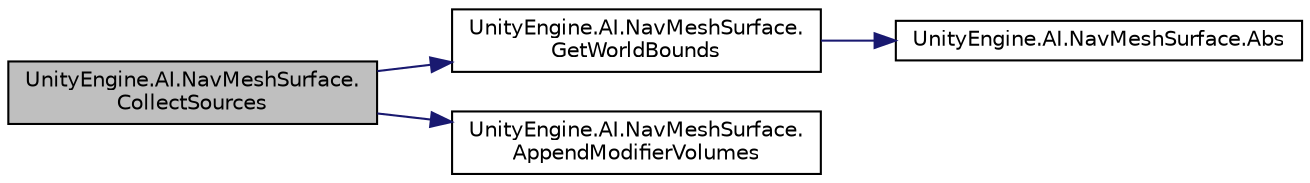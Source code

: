 digraph "UnityEngine.AI.NavMeshSurface.CollectSources"
{
 // LATEX_PDF_SIZE
  edge [fontname="Helvetica",fontsize="10",labelfontname="Helvetica",labelfontsize="10"];
  node [fontname="Helvetica",fontsize="10",shape=record];
  rankdir="LR";
  Node15 [label="UnityEngine.AI.NavMeshSurface.\lCollectSources",height=0.2,width=0.4,color="black", fillcolor="grey75", style="filled", fontcolor="black",tooltip=" "];
  Node15 -> Node16 [color="midnightblue",fontsize="10",style="solid",fontname="Helvetica"];
  Node16 [label="UnityEngine.AI.NavMeshSurface.\lGetWorldBounds",height=0.2,width=0.4,color="black", fillcolor="white", style="filled",URL="$class_unity_engine_1_1_a_i_1_1_nav_mesh_surface.html#a150ec663d0fe35cb17dde4cae86bfc8c",tooltip=" "];
  Node16 -> Node17 [color="midnightblue",fontsize="10",style="solid",fontname="Helvetica"];
  Node17 [label="UnityEngine.AI.NavMeshSurface.Abs",height=0.2,width=0.4,color="black", fillcolor="white", style="filled",URL="$class_unity_engine_1_1_a_i_1_1_nav_mesh_surface.html#ada1d98991b8fe1ded55c3f12601e9aa8",tooltip=" "];
  Node15 -> Node18 [color="midnightblue",fontsize="10",style="solid",fontname="Helvetica"];
  Node18 [label="UnityEngine.AI.NavMeshSurface.\lAppendModifierVolumes",height=0.2,width=0.4,color="black", fillcolor="white", style="filled",URL="$class_unity_engine_1_1_a_i_1_1_nav_mesh_surface.html#ab7d94cb7ef7119ca7cc3a7a30f1c8cb2",tooltip=" "];
}
